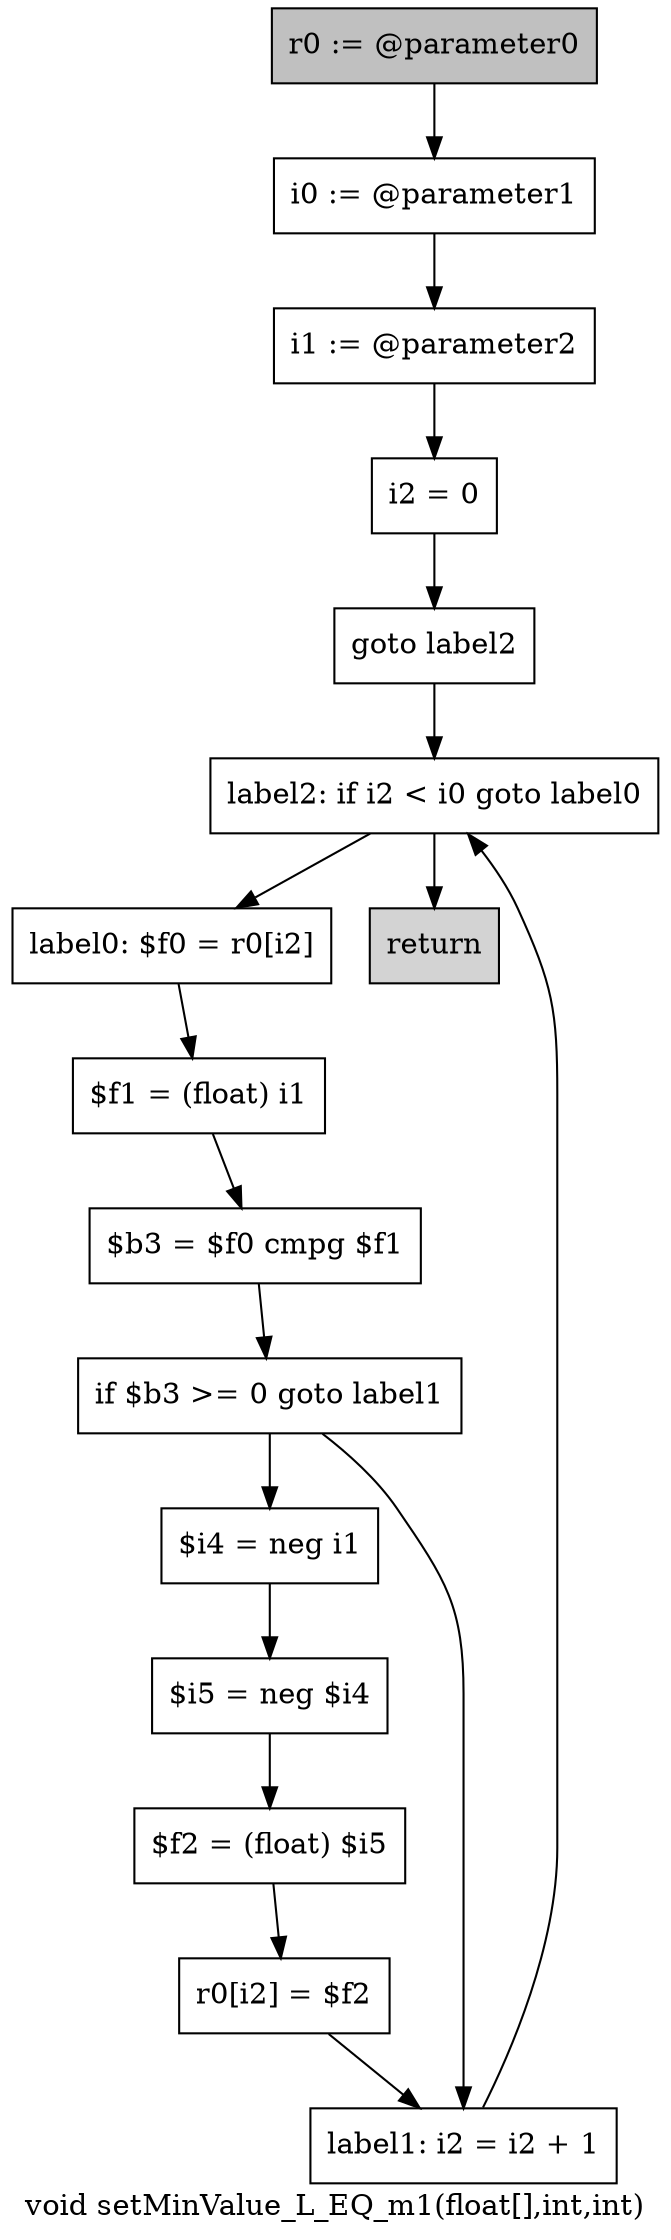 digraph "void setMinValue_L_EQ_m1(float[],int,int)" {
    label="void setMinValue_L_EQ_m1(float[],int,int)";
    node [shape=box];
    "0" [style=filled,fillcolor=gray,label="r0 := @parameter0",];
    "1" [label="i0 := @parameter1",];
    "0"->"1";
    "2" [label="i1 := @parameter2",];
    "1"->"2";
    "3" [label="i2 = 0",];
    "2"->"3";
    "4" [label="goto label2",];
    "3"->"4";
    "14" [label="label2: if i2 < i0 goto label0",];
    "4"->"14";
    "5" [label="label0: $f0 = r0[i2]",];
    "6" [label="$f1 = (float) i1",];
    "5"->"6";
    "7" [label="$b3 = $f0 cmpg $f1",];
    "6"->"7";
    "8" [label="if $b3 >= 0 goto label1",];
    "7"->"8";
    "9" [label="$i4 = neg i1",];
    "8"->"9";
    "13" [label="label1: i2 = i2 + 1",];
    "8"->"13";
    "10" [label="$i5 = neg $i4",];
    "9"->"10";
    "11" [label="$f2 = (float) $i5",];
    "10"->"11";
    "12" [label="r0[i2] = $f2",];
    "11"->"12";
    "12"->"13";
    "13"->"14";
    "14"->"5";
    "15" [style=filled,fillcolor=lightgray,label="return",];
    "14"->"15";
}
